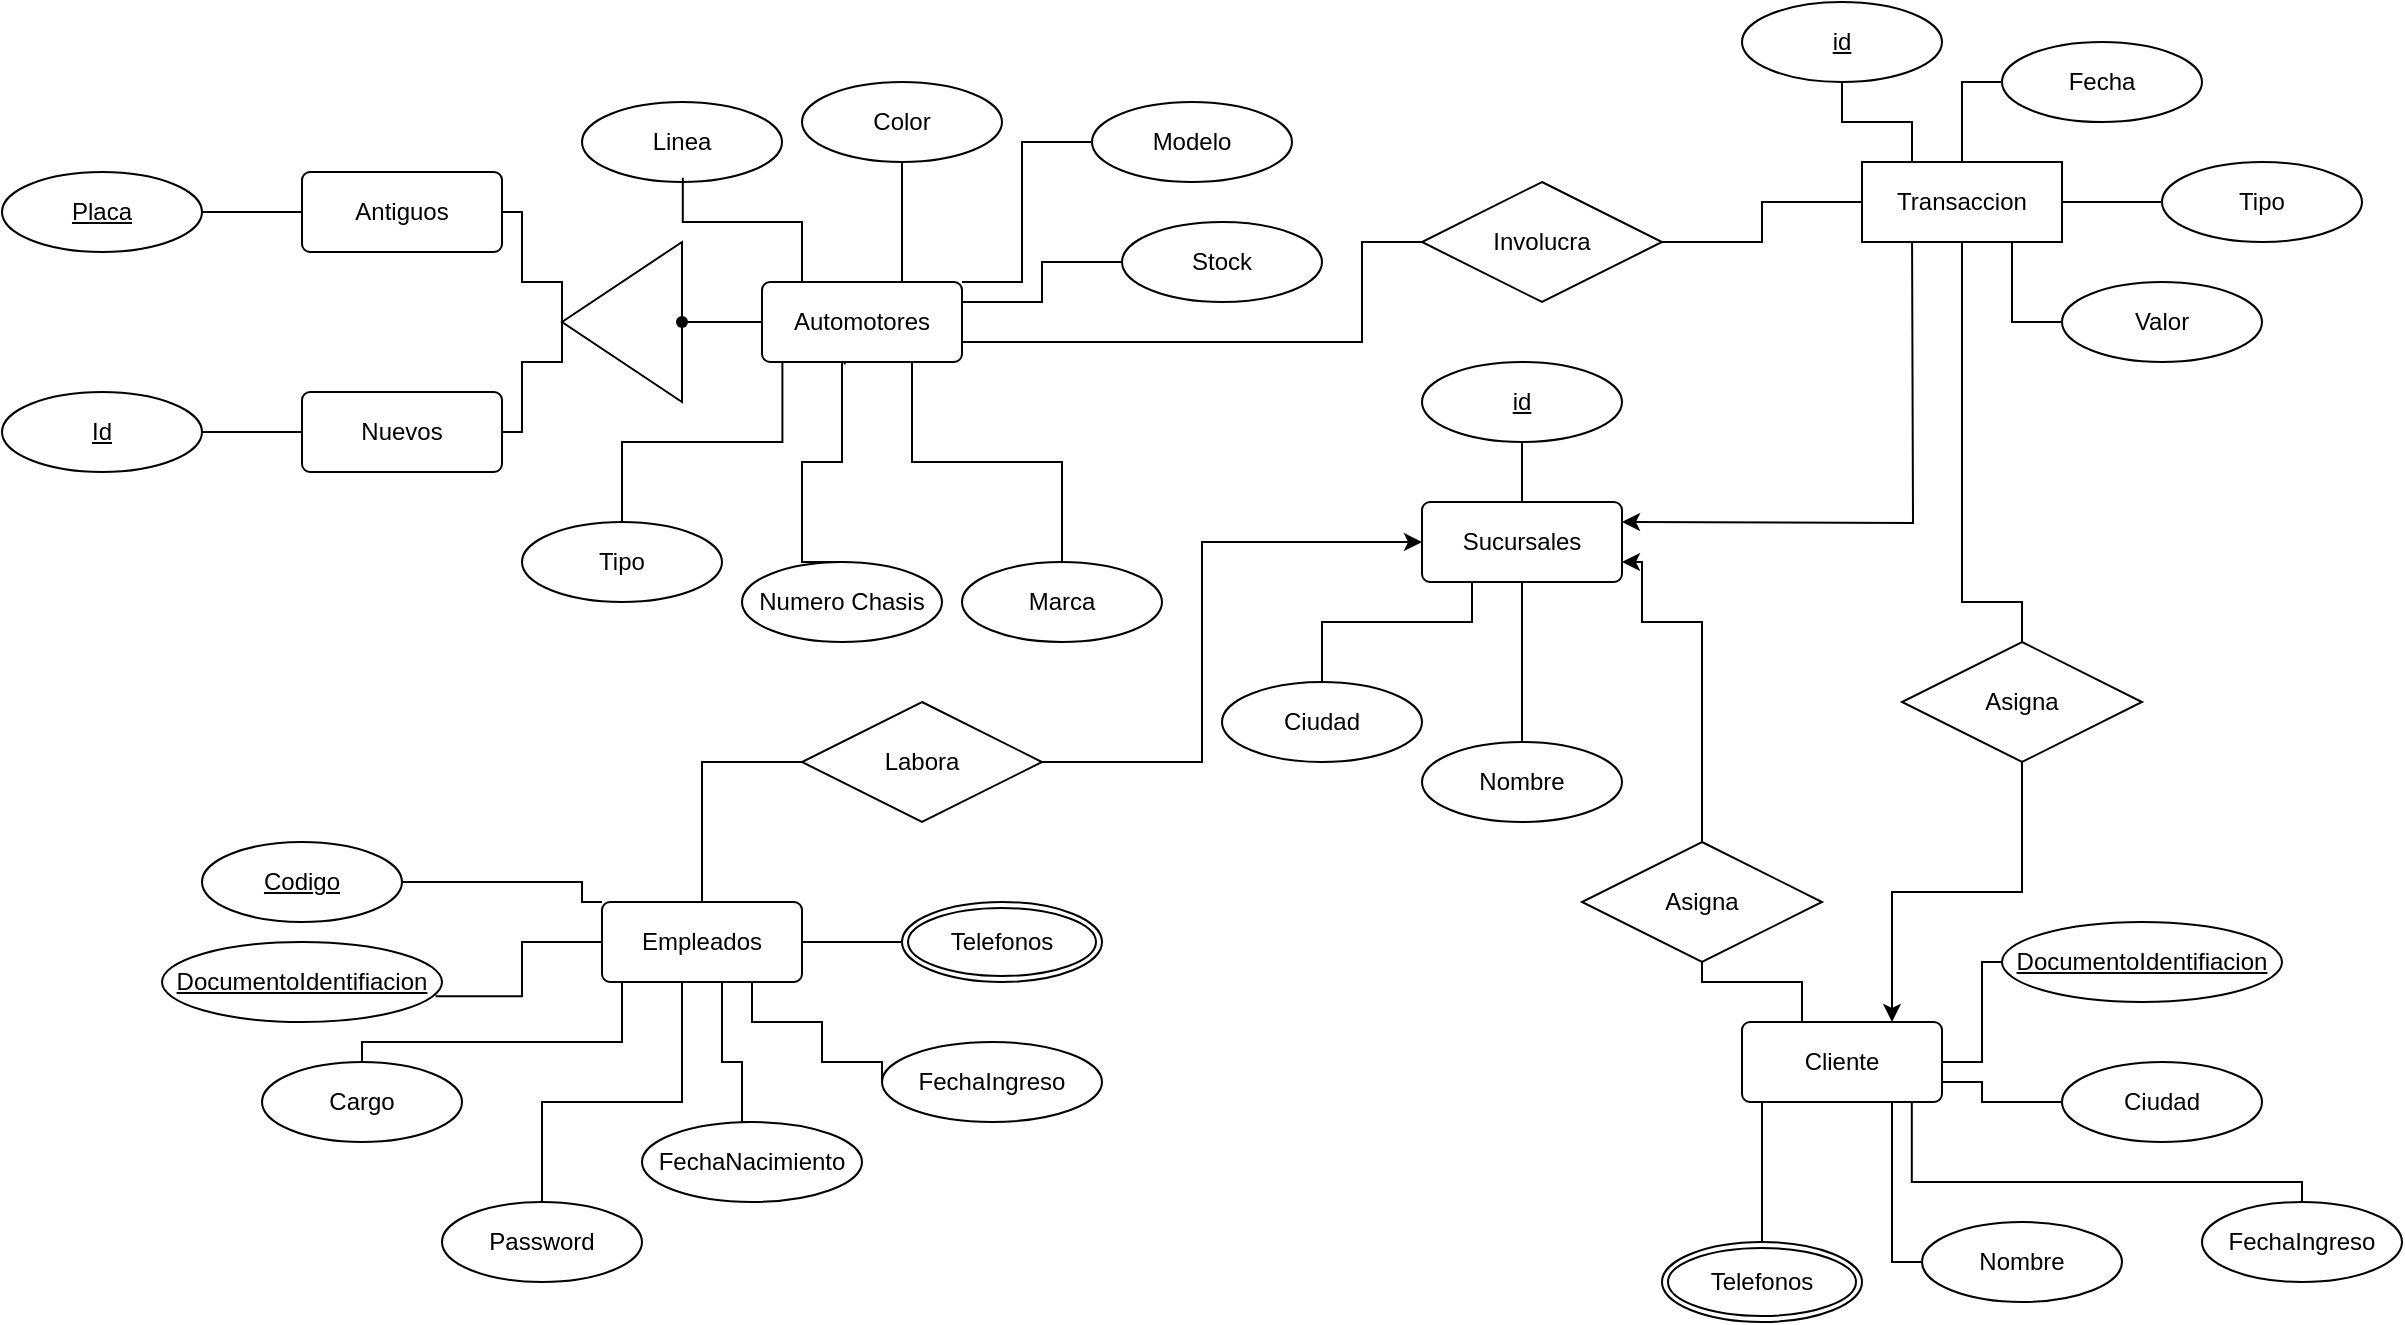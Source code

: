<mxfile version="22.0.4" type="github">
  <diagram name="Page-1" id="lirOacD941ONzYD2INz7">
    <mxGraphModel dx="2005" dy="645" grid="1" gridSize="10" guides="1" tooltips="1" connect="1" arrows="1" fold="1" page="1" pageScale="1" pageWidth="850" pageHeight="1100" math="0" shadow="0">
      <root>
        <mxCell id="0" />
        <mxCell id="1" parent="0" />
        <mxCell id="EalYKJbWxJ6EaDQ2qeVK-46" style="edgeStyle=orthogonalEdgeStyle;rounded=0;orthogonalLoop=1;jettySize=auto;html=1;exitX=0.414;exitY=1.032;exitDx=0;exitDy=0;entryX=0.5;entryY=0;entryDx=0;entryDy=0;endArrow=none;endFill=0;exitPerimeter=0;" parent="1" source="EalYKJbWxJ6EaDQ2qeVK-1" target="EalYKJbWxJ6EaDQ2qeVK-37" edge="1">
          <mxGeometry relative="1" as="geometry">
            <Array as="points">
              <mxPoint x="-199" y="390" />
              <mxPoint x="-200" y="390" />
              <mxPoint x="-200" y="440" />
              <mxPoint x="-220" y="440" />
              <mxPoint x="-220" y="490" />
            </Array>
          </mxGeometry>
        </mxCell>
        <mxCell id="EalYKJbWxJ6EaDQ2qeVK-48" style="edgeStyle=orthogonalEdgeStyle;rounded=0;orthogonalLoop=1;jettySize=auto;html=1;exitX=0.5;exitY=0;exitDx=0;exitDy=0;endArrow=none;endFill=0;" parent="1" source="EalYKJbWxJ6EaDQ2qeVK-1" target="EalYKJbWxJ6EaDQ2qeVK-38" edge="1">
          <mxGeometry relative="1" as="geometry">
            <Array as="points">
              <mxPoint x="-170" y="350" />
            </Array>
          </mxGeometry>
        </mxCell>
        <mxCell id="EalYKJbWxJ6EaDQ2qeVK-53" style="edgeStyle=orthogonalEdgeStyle;rounded=0;orthogonalLoop=1;jettySize=auto;html=1;entryX=0;entryY=0.5;entryDx=0;entryDy=0;endArrow=none;endFill=0;exitX=1;exitY=0;exitDx=0;exitDy=0;" parent="1" source="EalYKJbWxJ6EaDQ2qeVK-1" target="EalYKJbWxJ6EaDQ2qeVK-36" edge="1">
          <mxGeometry relative="1" as="geometry">
            <Array as="points">
              <mxPoint x="-110" y="350" />
              <mxPoint x="-110" y="280" />
            </Array>
          </mxGeometry>
        </mxCell>
        <mxCell id="EalYKJbWxJ6EaDQ2qeVK-59" style="edgeStyle=orthogonalEdgeStyle;rounded=0;orthogonalLoop=1;jettySize=auto;html=1;exitX=0.102;exitY=0.982;exitDx=0;exitDy=0;entryX=0.5;entryY=0;entryDx=0;entryDy=0;exitPerimeter=0;endArrow=none;endFill=0;" parent="1" source="EalYKJbWxJ6EaDQ2qeVK-1" target="EalYKJbWxJ6EaDQ2qeVK-34" edge="1">
          <mxGeometry relative="1" as="geometry">
            <Array as="points">
              <mxPoint x="-230" y="430" />
              <mxPoint x="-310" y="430" />
            </Array>
          </mxGeometry>
        </mxCell>
        <mxCell id="dXdjhj7nVQLaCa5AJe95-10" style="edgeStyle=orthogonalEdgeStyle;rounded=0;orthogonalLoop=1;jettySize=auto;html=1;exitX=0.75;exitY=1;exitDx=0;exitDy=0;entryX=0.5;entryY=0;entryDx=0;entryDy=0;endArrow=none;endFill=0;" parent="1" source="EalYKJbWxJ6EaDQ2qeVK-1" target="dXdjhj7nVQLaCa5AJe95-11" edge="1">
          <mxGeometry relative="1" as="geometry">
            <mxPoint x="-110" y="490" as="targetPoint" />
          </mxGeometry>
        </mxCell>
        <mxCell id="EalYKJbWxJ6EaDQ2qeVK-1" value="Automotores" style="rounded=1;arcSize=10;whiteSpace=wrap;html=1;align=center;" parent="1" vertex="1">
          <mxGeometry x="-240" y="350" width="100" height="40" as="geometry" />
        </mxCell>
        <mxCell id="dXdjhj7nVQLaCa5AJe95-34" style="edgeStyle=orthogonalEdgeStyle;rounded=0;orthogonalLoop=1;jettySize=auto;html=1;entryX=0.25;entryY=1;entryDx=0;entryDy=0;startArrow=classic;startFill=1;endArrow=none;endFill=0;" parent="1" edge="1">
          <mxGeometry relative="1" as="geometry">
            <mxPoint x="190" y="470" as="sourcePoint" />
            <mxPoint x="335" y="320" as="targetPoint" />
          </mxGeometry>
        </mxCell>
        <mxCell id="dXdjhj7nVQLaCa5AJe95-35" style="edgeStyle=orthogonalEdgeStyle;rounded=0;orthogonalLoop=1;jettySize=auto;html=1;entryX=0.5;entryY=1;entryDx=0;entryDy=0;endArrow=none;endFill=0;" parent="1" source="EalYKJbWxJ6EaDQ2qeVK-2" target="EalYKJbWxJ6EaDQ2qeVK-7" edge="1">
          <mxGeometry relative="1" as="geometry" />
        </mxCell>
        <mxCell id="EalYKJbWxJ6EaDQ2qeVK-2" value="Sucursales" style="rounded=1;arcSize=10;whiteSpace=wrap;html=1;align=center;" parent="1" vertex="1">
          <mxGeometry x="90" y="460" width="100" height="40" as="geometry" />
        </mxCell>
        <mxCell id="EalYKJbWxJ6EaDQ2qeVK-13" style="edgeStyle=orthogonalEdgeStyle;rounded=0;orthogonalLoop=1;jettySize=auto;html=1;entryX=0;entryY=0.5;entryDx=0;entryDy=0;endArrow=none;endFill=0;" parent="1" source="EalYKJbWxJ6EaDQ2qeVK-3" target="EalYKJbWxJ6EaDQ2qeVK-12" edge="1">
          <mxGeometry relative="1" as="geometry">
            <Array as="points">
              <mxPoint x="370" y="740" />
            </Array>
          </mxGeometry>
        </mxCell>
        <mxCell id="EalYKJbWxJ6EaDQ2qeVK-16" style="edgeStyle=orthogonalEdgeStyle;rounded=0;orthogonalLoop=1;jettySize=auto;html=1;exitX=0.75;exitY=1;exitDx=0;exitDy=0;endArrow=none;endFill=0;" parent="1" source="EalYKJbWxJ6EaDQ2qeVK-3" target="EalYKJbWxJ6EaDQ2qeVK-11" edge="1">
          <mxGeometry relative="1" as="geometry">
            <Array as="points">
              <mxPoint x="325" y="840" />
            </Array>
          </mxGeometry>
        </mxCell>
        <mxCell id="EalYKJbWxJ6EaDQ2qeVK-17" style="edgeStyle=orthogonalEdgeStyle;rounded=0;orthogonalLoop=1;jettySize=auto;html=1;entryX=0;entryY=0.5;entryDx=0;entryDy=0;endArrow=none;endFill=0;" parent="1" source="EalYKJbWxJ6EaDQ2qeVK-3" target="EalYKJbWxJ6EaDQ2qeVK-14" edge="1">
          <mxGeometry relative="1" as="geometry">
            <Array as="points">
              <mxPoint x="370" y="750" />
              <mxPoint x="370" y="760" />
            </Array>
          </mxGeometry>
        </mxCell>
        <mxCell id="EalYKJbWxJ6EaDQ2qeVK-18" style="edgeStyle=orthogonalEdgeStyle;rounded=0;orthogonalLoop=1;jettySize=auto;html=1;exitX=0.25;exitY=1;exitDx=0;exitDy=0;endArrow=none;endFill=0;" parent="1" source="EalYKJbWxJ6EaDQ2qeVK-3" target="EalYKJbWxJ6EaDQ2qeVK-15" edge="1">
          <mxGeometry relative="1" as="geometry">
            <Array as="points">
              <mxPoint x="260" y="760" />
            </Array>
          </mxGeometry>
        </mxCell>
        <mxCell id="EalYKJbWxJ6EaDQ2qeVK-62" style="edgeStyle=orthogonalEdgeStyle;rounded=0;orthogonalLoop=1;jettySize=auto;html=1;entryX=0.5;entryY=1;entryDx=0;entryDy=0;endArrow=none;endFill=0;" parent="1" source="EalYKJbWxJ6EaDQ2qeVK-3" target="EalYKJbWxJ6EaDQ2qeVK-57" edge="1">
          <mxGeometry relative="1" as="geometry">
            <Array as="points">
              <mxPoint x="280" y="700" />
              <mxPoint x="230" y="700" />
            </Array>
          </mxGeometry>
        </mxCell>
        <mxCell id="dXdjhj7nVQLaCa5AJe95-22" style="edgeStyle=orthogonalEdgeStyle;rounded=0;orthogonalLoop=1;jettySize=auto;html=1;entryX=0.5;entryY=1;entryDx=0;entryDy=0;startArrow=none;startFill=0;endArrow=none;endFill=0;exitX=0.5;exitY=0;exitDx=0;exitDy=0;" parent="1" source="dXdjhj7nVQLaCa5AJe95-39" target="dXdjhj7nVQLaCa5AJe95-15" edge="1">
          <mxGeometry relative="1" as="geometry">
            <Array as="points">
              <mxPoint x="360" y="510" />
            </Array>
          </mxGeometry>
        </mxCell>
        <mxCell id="EalYKJbWxJ6EaDQ2qeVK-3" value="Cliente" style="rounded=1;arcSize=10;whiteSpace=wrap;html=1;align=center;" parent="1" vertex="1">
          <mxGeometry x="250" y="720" width="100" height="40" as="geometry" />
        </mxCell>
        <mxCell id="EalYKJbWxJ6EaDQ2qeVK-25" style="edgeStyle=orthogonalEdgeStyle;rounded=0;orthogonalLoop=1;jettySize=auto;html=1;exitX=0;exitY=0;exitDx=0;exitDy=0;entryX=1;entryY=0.5;entryDx=0;entryDy=0;endArrow=none;endFill=0;" parent="1" source="EalYKJbWxJ6EaDQ2qeVK-4" target="EalYKJbWxJ6EaDQ2qeVK-20" edge="1">
          <mxGeometry relative="1" as="geometry">
            <Array as="points">
              <mxPoint x="-330" y="660" />
              <mxPoint x="-330" y="650" />
            </Array>
          </mxGeometry>
        </mxCell>
        <mxCell id="EalYKJbWxJ6EaDQ2qeVK-27" style="edgeStyle=orthogonalEdgeStyle;rounded=0;orthogonalLoop=1;jettySize=auto;html=1;endArrow=none;endFill=0;entryX=0.5;entryY=0;entryDx=0;entryDy=0;" parent="1" target="EalYKJbWxJ6EaDQ2qeVK-21" edge="1">
          <mxGeometry relative="1" as="geometry">
            <Array as="points">
              <mxPoint x="-310" y="700" />
              <mxPoint x="-310" y="730" />
              <mxPoint x="-440" y="730" />
              <mxPoint x="-440" y="760" />
            </Array>
            <mxPoint x="-300" y="700" as="sourcePoint" />
          </mxGeometry>
        </mxCell>
        <mxCell id="EalYKJbWxJ6EaDQ2qeVK-28" style="edgeStyle=orthogonalEdgeStyle;rounded=0;orthogonalLoop=1;jettySize=auto;html=1;endArrow=none;endFill=0;entryX=0.5;entryY=0;entryDx=0;entryDy=0;" parent="1" source="EalYKJbWxJ6EaDQ2qeVK-4" target="EalYKJbWxJ6EaDQ2qeVK-23" edge="1">
          <mxGeometry relative="1" as="geometry">
            <Array as="points">
              <mxPoint x="-260" y="740" />
              <mxPoint x="-250" y="740" />
              <mxPoint x="-250" y="770" />
            </Array>
          </mxGeometry>
        </mxCell>
        <mxCell id="EalYKJbWxJ6EaDQ2qeVK-29" style="edgeStyle=orthogonalEdgeStyle;rounded=0;orthogonalLoop=1;jettySize=auto;html=1;exitX=0.75;exitY=1;exitDx=0;exitDy=0;entryX=0;entryY=0.5;entryDx=0;entryDy=0;endArrow=none;endFill=0;" parent="1" source="EalYKJbWxJ6EaDQ2qeVK-4" target="EalYKJbWxJ6EaDQ2qeVK-24" edge="1">
          <mxGeometry relative="1" as="geometry">
            <Array as="points">
              <mxPoint x="-245" y="720" />
              <mxPoint x="-210" y="720" />
              <mxPoint x="-210" y="740" />
            </Array>
          </mxGeometry>
        </mxCell>
        <mxCell id="EalYKJbWxJ6EaDQ2qeVK-30" style="edgeStyle=orthogonalEdgeStyle;rounded=0;orthogonalLoop=1;jettySize=auto;html=1;entryX=0;entryY=0.5;entryDx=0;entryDy=0;endArrow=none;endFill=0;" parent="1" source="EalYKJbWxJ6EaDQ2qeVK-4" target="EalYKJbWxJ6EaDQ2qeVK-22" edge="1">
          <mxGeometry relative="1" as="geometry" />
        </mxCell>
        <mxCell id="EalYKJbWxJ6EaDQ2qeVK-60" style="edgeStyle=orthogonalEdgeStyle;rounded=0;orthogonalLoop=1;jettySize=auto;html=1;entryX=0;entryY=0.5;entryDx=0;entryDy=0;endArrow=none;endFill=0;startArrow=none;startFill=0;" parent="1" source="EalYKJbWxJ6EaDQ2qeVK-4" target="EalYKJbWxJ6EaDQ2qeVK-56" edge="1">
          <mxGeometry relative="1" as="geometry" />
        </mxCell>
        <mxCell id="XzzlkpM41M3VihHKka5Q-1" style="edgeStyle=orthogonalEdgeStyle;rounded=0;orthogonalLoop=1;jettySize=auto;html=1;entryX=0.5;entryY=0;entryDx=0;entryDy=0;endArrow=none;endFill=0;" edge="1" parent="1" source="EalYKJbWxJ6EaDQ2qeVK-4" target="XzzlkpM41M3VihHKka5Q-2">
          <mxGeometry relative="1" as="geometry">
            <mxPoint x="-350" y="810" as="targetPoint" />
            <Array as="points">
              <mxPoint x="-280" y="760" />
              <mxPoint x="-350" y="760" />
            </Array>
          </mxGeometry>
        </mxCell>
        <mxCell id="EalYKJbWxJ6EaDQ2qeVK-4" value="Empleados" style="rounded=1;arcSize=10;whiteSpace=wrap;html=1;align=center;" parent="1" vertex="1">
          <mxGeometry x="-320" y="660" width="100" height="40" as="geometry" />
        </mxCell>
        <mxCell id="EalYKJbWxJ6EaDQ2qeVK-49" style="edgeStyle=orthogonalEdgeStyle;rounded=0;orthogonalLoop=1;jettySize=auto;html=1;entryX=1;entryY=0.5;entryDx=0;entryDy=0;endArrow=none;endFill=0;" parent="1" source="EalYKJbWxJ6EaDQ2qeVK-5" target="EalYKJbWxJ6EaDQ2qeVK-43" edge="1">
          <mxGeometry relative="1" as="geometry" />
        </mxCell>
        <mxCell id="EalYKJbWxJ6EaDQ2qeVK-5" value="Antiguos" style="rounded=1;arcSize=10;whiteSpace=wrap;html=1;align=center;" parent="1" vertex="1">
          <mxGeometry x="-470" y="295" width="100" height="40" as="geometry" />
        </mxCell>
        <mxCell id="EalYKJbWxJ6EaDQ2qeVK-50" style="edgeStyle=orthogonalEdgeStyle;rounded=0;orthogonalLoop=1;jettySize=auto;html=1;entryX=1;entryY=0.5;entryDx=0;entryDy=0;endArrow=none;endFill=0;" parent="1" source="EalYKJbWxJ6EaDQ2qeVK-6" target="EalYKJbWxJ6EaDQ2qeVK-44" edge="1">
          <mxGeometry relative="1" as="geometry" />
        </mxCell>
        <mxCell id="EalYKJbWxJ6EaDQ2qeVK-6" value="Nuevos" style="rounded=1;arcSize=10;whiteSpace=wrap;html=1;align=center;" parent="1" vertex="1">
          <mxGeometry x="-470" y="405" width="100" height="40" as="geometry" />
        </mxCell>
        <mxCell id="EalYKJbWxJ6EaDQ2qeVK-7" value="id" style="ellipse;whiteSpace=wrap;html=1;align=center;fontStyle=4;" parent="1" vertex="1">
          <mxGeometry x="90" y="390" width="100" height="40" as="geometry" />
        </mxCell>
        <mxCell id="dXdjhj7nVQLaCa5AJe95-38" style="edgeStyle=orthogonalEdgeStyle;rounded=0;orthogonalLoop=1;jettySize=auto;html=1;exitX=0.5;exitY=0;exitDx=0;exitDy=0;entryX=0.5;entryY=1;entryDx=0;entryDy=0;endArrow=none;endFill=0;" parent="1" source="EalYKJbWxJ6EaDQ2qeVK-8" target="EalYKJbWxJ6EaDQ2qeVK-2" edge="1">
          <mxGeometry relative="1" as="geometry" />
        </mxCell>
        <mxCell id="EalYKJbWxJ6EaDQ2qeVK-8" value="Nombre" style="ellipse;whiteSpace=wrap;html=1;align=center;" parent="1" vertex="1">
          <mxGeometry x="90" y="580" width="100" height="40" as="geometry" />
        </mxCell>
        <mxCell id="EalYKJbWxJ6EaDQ2qeVK-11" value="Nombre" style="ellipse;whiteSpace=wrap;html=1;align=center;" parent="1" vertex="1">
          <mxGeometry x="340" y="820" width="100" height="40" as="geometry" />
        </mxCell>
        <mxCell id="EalYKJbWxJ6EaDQ2qeVK-12" value="DocumentoIdentifiacion" style="ellipse;whiteSpace=wrap;html=1;align=center;fontStyle=4;" parent="1" vertex="1">
          <mxGeometry x="380" y="670" width="140" height="40" as="geometry" />
        </mxCell>
        <mxCell id="EalYKJbWxJ6EaDQ2qeVK-14" value="Ciudad" style="ellipse;whiteSpace=wrap;html=1;align=center;" parent="1" vertex="1">
          <mxGeometry x="410" y="740" width="100" height="40" as="geometry" />
        </mxCell>
        <mxCell id="EalYKJbWxJ6EaDQ2qeVK-15" value="Telefonos" style="ellipse;shape=doubleEllipse;margin=3;whiteSpace=wrap;html=1;align=center;" parent="1" vertex="1">
          <mxGeometry x="210" y="830" width="100" height="40" as="geometry" />
        </mxCell>
        <mxCell id="EalYKJbWxJ6EaDQ2qeVK-19" value="DocumentoIdentifiacion" style="ellipse;whiteSpace=wrap;html=1;align=center;fontStyle=4;" parent="1" vertex="1">
          <mxGeometry x="-540" y="680" width="140" height="40" as="geometry" />
        </mxCell>
        <mxCell id="EalYKJbWxJ6EaDQ2qeVK-20" value="Codigo" style="ellipse;whiteSpace=wrap;html=1;align=center;fontStyle=4;" parent="1" vertex="1">
          <mxGeometry x="-520" y="630" width="100" height="40" as="geometry" />
        </mxCell>
        <mxCell id="EalYKJbWxJ6EaDQ2qeVK-21" value="Cargo" style="ellipse;whiteSpace=wrap;html=1;align=center;" parent="1" vertex="1">
          <mxGeometry x="-490" y="740" width="100" height="40" as="geometry" />
        </mxCell>
        <mxCell id="EalYKJbWxJ6EaDQ2qeVK-22" value="Telefonos" style="ellipse;shape=doubleEllipse;margin=3;whiteSpace=wrap;html=1;align=center;" parent="1" vertex="1">
          <mxGeometry x="-170" y="660" width="100" height="40" as="geometry" />
        </mxCell>
        <mxCell id="EalYKJbWxJ6EaDQ2qeVK-23" value="FechaNacimiento" style="ellipse;whiteSpace=wrap;html=1;align=center;" parent="1" vertex="1">
          <mxGeometry x="-300" y="770" width="110" height="40" as="geometry" />
        </mxCell>
        <mxCell id="EalYKJbWxJ6EaDQ2qeVK-24" value="FechaIngreso" style="ellipse;whiteSpace=wrap;html=1;align=center;" parent="1" vertex="1">
          <mxGeometry x="-180" y="730" width="110" height="40" as="geometry" />
        </mxCell>
        <mxCell id="EalYKJbWxJ6EaDQ2qeVK-26" style="edgeStyle=orthogonalEdgeStyle;rounded=0;orthogonalLoop=1;jettySize=auto;html=1;exitX=0;exitY=0.5;exitDx=0;exitDy=0;entryX=0.977;entryY=0.678;entryDx=0;entryDy=0;entryPerimeter=0;endArrow=none;endFill=0;" parent="1" source="EalYKJbWxJ6EaDQ2qeVK-4" target="EalYKJbWxJ6EaDQ2qeVK-19" edge="1">
          <mxGeometry relative="1" as="geometry" />
        </mxCell>
        <mxCell id="EalYKJbWxJ6EaDQ2qeVK-34" value="Tipo" style="ellipse;whiteSpace=wrap;html=1;align=center;" parent="1" vertex="1">
          <mxGeometry x="-360" y="470" width="100" height="40" as="geometry" />
        </mxCell>
        <mxCell id="EalYKJbWxJ6EaDQ2qeVK-36" value="Modelo" style="ellipse;whiteSpace=wrap;html=1;align=center;" parent="1" vertex="1">
          <mxGeometry x="-75" y="260" width="100" height="40" as="geometry" />
        </mxCell>
        <mxCell id="EalYKJbWxJ6EaDQ2qeVK-37" value="Numero Chasis" style="ellipse;whiteSpace=wrap;html=1;align=center;" parent="1" vertex="1">
          <mxGeometry x="-250" y="490" width="100" height="40" as="geometry" />
        </mxCell>
        <mxCell id="EalYKJbWxJ6EaDQ2qeVK-38" value="Color" style="ellipse;whiteSpace=wrap;html=1;align=center;" parent="1" vertex="1">
          <mxGeometry x="-220" y="250" width="100" height="40" as="geometry" />
        </mxCell>
        <mxCell id="EalYKJbWxJ6EaDQ2qeVK-40" value="Linea" style="ellipse;whiteSpace=wrap;html=1;align=center;" parent="1" vertex="1">
          <mxGeometry x="-330" y="260" width="100" height="40" as="geometry" />
        </mxCell>
        <mxCell id="EalYKJbWxJ6EaDQ2qeVK-43" value="Placa" style="ellipse;whiteSpace=wrap;html=1;align=center;fontStyle=4;" parent="1" vertex="1">
          <mxGeometry x="-620" y="295" width="100" height="40" as="geometry" />
        </mxCell>
        <mxCell id="EalYKJbWxJ6EaDQ2qeVK-44" value="Id" style="ellipse;whiteSpace=wrap;html=1;align=center;fontStyle=4;" parent="1" vertex="1">
          <mxGeometry x="-620" y="405" width="100" height="40" as="geometry" />
        </mxCell>
        <mxCell id="EalYKJbWxJ6EaDQ2qeVK-52" style="edgeStyle=orthogonalEdgeStyle;rounded=0;orthogonalLoop=1;jettySize=auto;html=1;entryX=0.504;entryY=0.948;entryDx=0;entryDy=0;entryPerimeter=0;endArrow=none;endFill=0;" parent="1" source="EalYKJbWxJ6EaDQ2qeVK-1" target="EalYKJbWxJ6EaDQ2qeVK-40" edge="1">
          <mxGeometry relative="1" as="geometry">
            <Array as="points">
              <mxPoint x="-220" y="320" />
              <mxPoint x="-280" y="320" />
            </Array>
          </mxGeometry>
        </mxCell>
        <mxCell id="EalYKJbWxJ6EaDQ2qeVK-61" style="edgeStyle=orthogonalEdgeStyle;rounded=0;orthogonalLoop=1;jettySize=auto;html=1;endArrow=classic;endFill=1;" parent="1" source="EalYKJbWxJ6EaDQ2qeVK-56" target="EalYKJbWxJ6EaDQ2qeVK-2" edge="1">
          <mxGeometry relative="1" as="geometry">
            <Array as="points">
              <mxPoint x="-20" y="590" />
              <mxPoint x="-20" y="480" />
            </Array>
          </mxGeometry>
        </mxCell>
        <mxCell id="EalYKJbWxJ6EaDQ2qeVK-56" value="Labora" style="shape=rhombus;perimeter=rhombusPerimeter;whiteSpace=wrap;html=1;align=center;" parent="1" vertex="1">
          <mxGeometry x="-220" y="560" width="120" height="60" as="geometry" />
        </mxCell>
        <mxCell id="EalYKJbWxJ6EaDQ2qeVK-63" style="edgeStyle=orthogonalEdgeStyle;rounded=0;orthogonalLoop=1;jettySize=auto;html=1;entryX=1;entryY=0.75;entryDx=0;entryDy=0;endArrow=classic;endFill=1;exitX=0.5;exitY=0;exitDx=0;exitDy=0;" parent="1" source="EalYKJbWxJ6EaDQ2qeVK-57" target="EalYKJbWxJ6EaDQ2qeVK-2" edge="1">
          <mxGeometry relative="1" as="geometry">
            <Array as="points">
              <mxPoint x="230" y="520" />
              <mxPoint x="200" y="520" />
              <mxPoint x="200" y="490" />
            </Array>
          </mxGeometry>
        </mxCell>
        <mxCell id="EalYKJbWxJ6EaDQ2qeVK-57" value="Asigna" style="shape=rhombus;perimeter=rhombusPerimeter;whiteSpace=wrap;html=1;align=center;" parent="1" vertex="1">
          <mxGeometry x="170" y="630" width="120" height="60" as="geometry" />
        </mxCell>
        <mxCell id="dXdjhj7nVQLaCa5AJe95-6" style="edgeStyle=orthogonalEdgeStyle;rounded=0;orthogonalLoop=1;jettySize=auto;html=1;exitX=1;exitY=0.5;exitDx=0;exitDy=0;endArrow=none;endFill=0;" parent="1" source="dXdjhj7nVQLaCa5AJe95-1" target="EalYKJbWxJ6EaDQ2qeVK-5" edge="1">
          <mxGeometry relative="1" as="geometry">
            <Array as="points">
              <mxPoint x="-340" y="350" />
              <mxPoint x="-360" y="350" />
              <mxPoint x="-360" y="315" />
            </Array>
          </mxGeometry>
        </mxCell>
        <mxCell id="dXdjhj7nVQLaCa5AJe95-7" style="edgeStyle=orthogonalEdgeStyle;rounded=0;orthogonalLoop=1;jettySize=auto;html=1;exitX=1;exitY=0.5;exitDx=0;exitDy=0;endArrow=none;endFill=0;" parent="1" source="dXdjhj7nVQLaCa5AJe95-1" target="EalYKJbWxJ6EaDQ2qeVK-6" edge="1">
          <mxGeometry relative="1" as="geometry">
            <Array as="points">
              <mxPoint x="-340" y="390" />
              <mxPoint x="-360" y="390" />
              <mxPoint x="-360" y="425" />
            </Array>
          </mxGeometry>
        </mxCell>
        <mxCell id="dXdjhj7nVQLaCa5AJe95-1" value="" style="triangle;whiteSpace=wrap;html=1;rotation=-180;" parent="1" vertex="1">
          <mxGeometry x="-340" y="330" width="60" height="80" as="geometry" />
        </mxCell>
        <mxCell id="dXdjhj7nVQLaCa5AJe95-5" style="edgeStyle=orthogonalEdgeStyle;rounded=0;orthogonalLoop=1;jettySize=auto;html=1;entryX=0;entryY=0.5;entryDx=0;entryDy=0;endArrow=none;endFill=0;" parent="1" source="dXdjhj7nVQLaCa5AJe95-4" target="EalYKJbWxJ6EaDQ2qeVK-1" edge="1">
          <mxGeometry relative="1" as="geometry" />
        </mxCell>
        <mxCell id="dXdjhj7nVQLaCa5AJe95-4" value="" style="shape=waypoint;sketch=0;fillStyle=solid;size=6;pointerEvents=1;points=[];fillColor=none;resizable=0;rotatable=0;perimeter=centerPerimeter;snapToPoint=1;" parent="1" vertex="1">
          <mxGeometry x="-290" y="360" width="20" height="20" as="geometry" />
        </mxCell>
        <mxCell id="dXdjhj7nVQLaCa5AJe95-8" value="FechaIngreso" style="ellipse;whiteSpace=wrap;html=1;align=center;" parent="1" vertex="1">
          <mxGeometry x="480" y="810" width="100" height="40" as="geometry" />
        </mxCell>
        <mxCell id="dXdjhj7nVQLaCa5AJe95-9" style="edgeStyle=orthogonalEdgeStyle;rounded=0;orthogonalLoop=1;jettySize=auto;html=1;entryX=0.849;entryY=0.99;entryDx=0;entryDy=0;entryPerimeter=0;endArrow=none;endFill=0;" parent="1" source="dXdjhj7nVQLaCa5AJe95-8" target="EalYKJbWxJ6EaDQ2qeVK-3" edge="1">
          <mxGeometry relative="1" as="geometry">
            <Array as="points">
              <mxPoint x="530" y="800" />
              <mxPoint x="335" y="800" />
            </Array>
          </mxGeometry>
        </mxCell>
        <mxCell id="dXdjhj7nVQLaCa5AJe95-11" value="Marca" style="ellipse;whiteSpace=wrap;html=1;align=center;" parent="1" vertex="1">
          <mxGeometry x="-140" y="490" width="100" height="40" as="geometry" />
        </mxCell>
        <mxCell id="dXdjhj7nVQLaCa5AJe95-37" style="edgeStyle=orthogonalEdgeStyle;rounded=0;orthogonalLoop=1;jettySize=auto;html=1;exitX=0.5;exitY=0;exitDx=0;exitDy=0;entryX=0.25;entryY=1;entryDx=0;entryDy=0;endArrow=none;endFill=0;" parent="1" target="EalYKJbWxJ6EaDQ2qeVK-2" edge="1">
          <mxGeometry relative="1" as="geometry">
            <mxPoint x="40" y="560" as="sourcePoint" />
            <mxPoint x="109.6" y="508.88" as="targetPoint" />
            <Array as="points">
              <mxPoint x="40" y="520" />
              <mxPoint x="115" y="520" />
            </Array>
          </mxGeometry>
        </mxCell>
        <mxCell id="dXdjhj7nVQLaCa5AJe95-13" value="Ciudad" style="ellipse;whiteSpace=wrap;html=1;align=center;" parent="1" vertex="1">
          <mxGeometry x="-10" y="550" width="100" height="40" as="geometry" />
        </mxCell>
        <mxCell id="dXdjhj7nVQLaCa5AJe95-23" style="edgeStyle=orthogonalEdgeStyle;rounded=0;orthogonalLoop=1;jettySize=auto;html=1;entryX=1;entryY=0.5;entryDx=0;entryDy=0;endArrow=none;endFill=0;" parent="1" source="dXdjhj7nVQLaCa5AJe95-15" target="dXdjhj7nVQLaCa5AJe95-32" edge="1">
          <mxGeometry relative="1" as="geometry" />
        </mxCell>
        <mxCell id="dXdjhj7nVQLaCa5AJe95-26" style="edgeStyle=orthogonalEdgeStyle;rounded=0;orthogonalLoop=1;jettySize=auto;html=1;exitX=0.25;exitY=0;exitDx=0;exitDy=0;entryX=0.5;entryY=1;entryDx=0;entryDy=0;endArrow=none;endFill=0;" parent="1" source="dXdjhj7nVQLaCa5AJe95-15" target="dXdjhj7nVQLaCa5AJe95-19" edge="1">
          <mxGeometry relative="1" as="geometry">
            <Array as="points">
              <mxPoint x="335" y="270" />
            </Array>
          </mxGeometry>
        </mxCell>
        <mxCell id="dXdjhj7nVQLaCa5AJe95-27" style="edgeStyle=orthogonalEdgeStyle;rounded=0;orthogonalLoop=1;jettySize=auto;html=1;entryX=0;entryY=0.5;entryDx=0;entryDy=0;endArrow=none;endFill=0;" parent="1" source="dXdjhj7nVQLaCa5AJe95-15" target="dXdjhj7nVQLaCa5AJe95-16" edge="1">
          <mxGeometry relative="1" as="geometry" />
        </mxCell>
        <mxCell id="dXdjhj7nVQLaCa5AJe95-28" style="edgeStyle=orthogonalEdgeStyle;rounded=0;orthogonalLoop=1;jettySize=auto;html=1;entryX=0;entryY=0.5;entryDx=0;entryDy=0;endArrow=none;endFill=0;" parent="1" source="dXdjhj7nVQLaCa5AJe95-15" target="dXdjhj7nVQLaCa5AJe95-17" edge="1">
          <mxGeometry relative="1" as="geometry" />
        </mxCell>
        <mxCell id="dXdjhj7nVQLaCa5AJe95-29" style="edgeStyle=orthogonalEdgeStyle;rounded=0;orthogonalLoop=1;jettySize=auto;html=1;exitX=0.75;exitY=1;exitDx=0;exitDy=0;entryX=0;entryY=0.5;entryDx=0;entryDy=0;endArrow=none;endFill=0;" parent="1" source="dXdjhj7nVQLaCa5AJe95-15" target="dXdjhj7nVQLaCa5AJe95-18" edge="1">
          <mxGeometry relative="1" as="geometry" />
        </mxCell>
        <mxCell id="dXdjhj7nVQLaCa5AJe95-15" value="Transaccion" style="whiteSpace=wrap;html=1;align=center;" parent="1" vertex="1">
          <mxGeometry x="310" y="290" width="100" height="40" as="geometry" />
        </mxCell>
        <mxCell id="dXdjhj7nVQLaCa5AJe95-16" value="Fecha" style="ellipse;whiteSpace=wrap;html=1;align=center;" parent="1" vertex="1">
          <mxGeometry x="380" y="230" width="100" height="40" as="geometry" />
        </mxCell>
        <mxCell id="dXdjhj7nVQLaCa5AJe95-17" value="Tipo" style="ellipse;whiteSpace=wrap;html=1;align=center;" parent="1" vertex="1">
          <mxGeometry x="460" y="290" width="100" height="40" as="geometry" />
        </mxCell>
        <mxCell id="dXdjhj7nVQLaCa5AJe95-18" value="Valor" style="ellipse;whiteSpace=wrap;html=1;align=center;" parent="1" vertex="1">
          <mxGeometry x="410" y="350" width="100" height="40" as="geometry" />
        </mxCell>
        <mxCell id="dXdjhj7nVQLaCa5AJe95-19" value="id" style="ellipse;whiteSpace=wrap;html=1;align=center;fontStyle=4;" parent="1" vertex="1">
          <mxGeometry x="250" y="210" width="100" height="40" as="geometry" />
        </mxCell>
        <mxCell id="dXdjhj7nVQLaCa5AJe95-25" style="edgeStyle=orthogonalEdgeStyle;rounded=0;orthogonalLoop=1;jettySize=auto;html=1;entryX=1;entryY=0.5;entryDx=0;entryDy=0;endArrow=none;endFill=0;" parent="1" source="dXdjhj7nVQLaCa5AJe95-24" target="EalYKJbWxJ6EaDQ2qeVK-1" edge="1">
          <mxGeometry relative="1" as="geometry">
            <Array as="points">
              <mxPoint x="-100" y="340" />
              <mxPoint x="-100" y="360" />
              <mxPoint x="-140" y="360" />
            </Array>
          </mxGeometry>
        </mxCell>
        <mxCell id="dXdjhj7nVQLaCa5AJe95-24" value="Stock" style="ellipse;whiteSpace=wrap;html=1;align=center;" parent="1" vertex="1">
          <mxGeometry x="-60" y="320" width="100" height="40" as="geometry" />
        </mxCell>
        <mxCell id="dXdjhj7nVQLaCa5AJe95-33" style="edgeStyle=orthogonalEdgeStyle;rounded=0;orthogonalLoop=1;jettySize=auto;html=1;exitX=0;exitY=0.5;exitDx=0;exitDy=0;entryX=1;entryY=0.75;entryDx=0;entryDy=0;endArrow=none;endFill=0;" parent="1" source="dXdjhj7nVQLaCa5AJe95-32" target="EalYKJbWxJ6EaDQ2qeVK-1" edge="1">
          <mxGeometry relative="1" as="geometry">
            <Array as="points">
              <mxPoint x="60" y="330" />
              <mxPoint x="60" y="380" />
            </Array>
          </mxGeometry>
        </mxCell>
        <mxCell id="dXdjhj7nVQLaCa5AJe95-32" value="Involucra" style="shape=rhombus;perimeter=rhombusPerimeter;whiteSpace=wrap;html=1;align=center;" parent="1" vertex="1">
          <mxGeometry x="90" y="300" width="120" height="60" as="geometry" />
        </mxCell>
        <mxCell id="dXdjhj7nVQLaCa5AJe95-40" style="edgeStyle=orthogonalEdgeStyle;rounded=0;orthogonalLoop=1;jettySize=auto;html=1;entryX=0.75;entryY=0;entryDx=0;entryDy=0;" parent="1" source="dXdjhj7nVQLaCa5AJe95-39" target="EalYKJbWxJ6EaDQ2qeVK-3" edge="1">
          <mxGeometry relative="1" as="geometry">
            <Array as="points">
              <mxPoint x="390" y="655" />
              <mxPoint x="325" y="655" />
            </Array>
          </mxGeometry>
        </mxCell>
        <mxCell id="dXdjhj7nVQLaCa5AJe95-39" value="Asigna" style="shape=rhombus;perimeter=rhombusPerimeter;whiteSpace=wrap;html=1;align=center;" parent="1" vertex="1">
          <mxGeometry x="330" y="530" width="120" height="60" as="geometry" />
        </mxCell>
        <mxCell id="XzzlkpM41M3VihHKka5Q-2" value="Password" style="ellipse;whiteSpace=wrap;html=1;align=center;" vertex="1" parent="1">
          <mxGeometry x="-400" y="810" width="100" height="40" as="geometry" />
        </mxCell>
      </root>
    </mxGraphModel>
  </diagram>
</mxfile>
